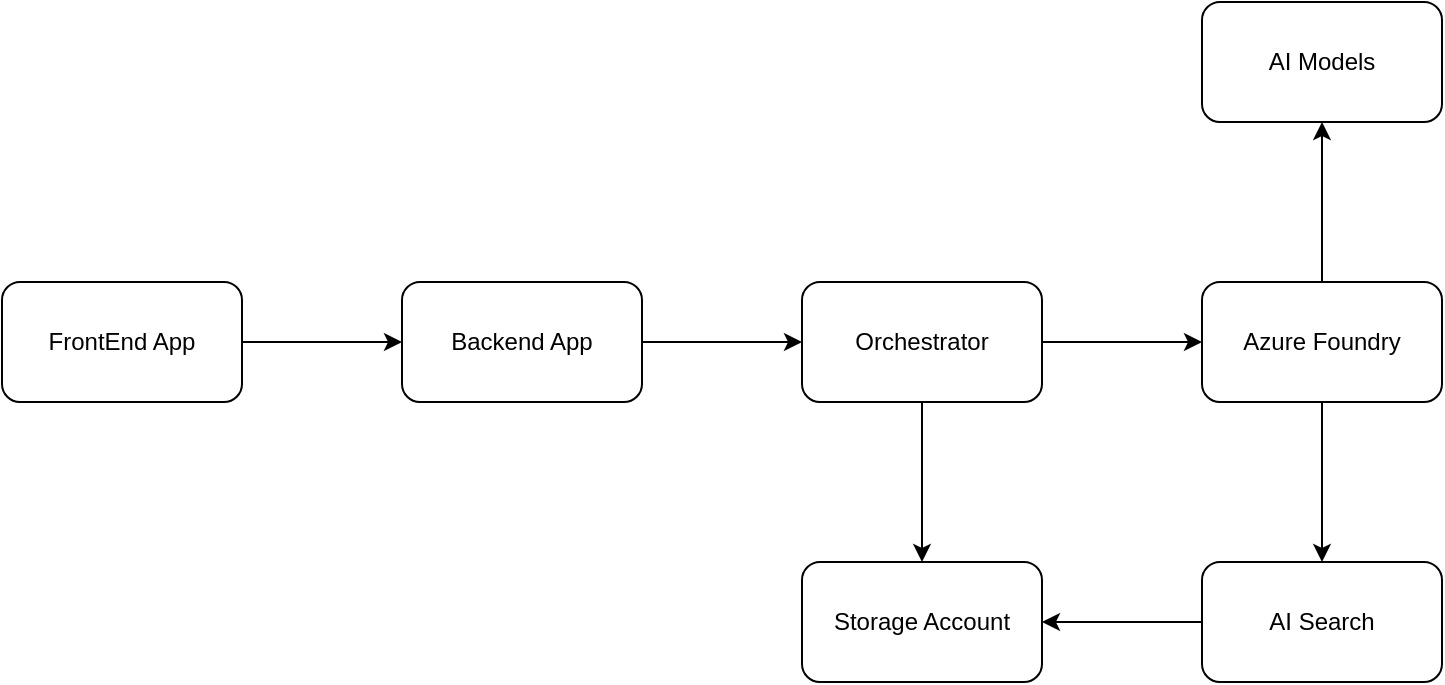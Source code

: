 <mxfile>
    <diagram id="31T-Yre99gskHHKdlrAi" name="Page-1">
        <mxGraphModel dx="746" dy="487" grid="1" gridSize="10" guides="1" tooltips="1" connect="1" arrows="1" fold="1" page="1" pageScale="1" pageWidth="850" pageHeight="1100" math="0" shadow="0">
            <root>
                <mxCell id="0"/>
                <mxCell id="1" parent="0"/>
                <mxCell id="4" value="" style="edgeStyle=none;html=1;" edge="1" parent="1" source="2" target="3">
                    <mxGeometry relative="1" as="geometry"/>
                </mxCell>
                <mxCell id="2" value="FrontEnd App" style="rounded=1;whiteSpace=wrap;html=1;" vertex="1" parent="1">
                    <mxGeometry x="40" y="190" width="120" height="60" as="geometry"/>
                </mxCell>
                <mxCell id="6" value="" style="edgeStyle=none;html=1;" edge="1" parent="1" source="3" target="5">
                    <mxGeometry relative="1" as="geometry"/>
                </mxCell>
                <mxCell id="3" value="Backend App" style="whiteSpace=wrap;html=1;rounded=1;" vertex="1" parent="1">
                    <mxGeometry x="240" y="190" width="120" height="60" as="geometry"/>
                </mxCell>
                <mxCell id="8" value="" style="edgeStyle=none;html=1;" edge="1" parent="1" source="5" target="7">
                    <mxGeometry relative="1" as="geometry"/>
                </mxCell>
                <mxCell id="10" value="" style="edgeStyle=none;html=1;" edge="1" parent="1" source="5" target="9">
                    <mxGeometry relative="1" as="geometry"/>
                </mxCell>
                <mxCell id="5" value="Orchestrator" style="whiteSpace=wrap;html=1;rounded=1;" vertex="1" parent="1">
                    <mxGeometry x="440" y="190" width="120" height="60" as="geometry"/>
                </mxCell>
                <mxCell id="7" value="Storage Account" style="whiteSpace=wrap;html=1;rounded=1;" vertex="1" parent="1">
                    <mxGeometry x="440" y="330" width="120" height="60" as="geometry"/>
                </mxCell>
                <mxCell id="12" value="" style="edgeStyle=none;html=1;" edge="1" parent="1" source="9" target="11">
                    <mxGeometry relative="1" as="geometry"/>
                </mxCell>
                <mxCell id="14" value="" style="edgeStyle=none;html=1;" edge="1" parent="1" source="9" target="13">
                    <mxGeometry relative="1" as="geometry"/>
                </mxCell>
                <mxCell id="9" value="Azure Foundry" style="whiteSpace=wrap;html=1;rounded=1;" vertex="1" parent="1">
                    <mxGeometry x="640" y="190" width="120" height="60" as="geometry"/>
                </mxCell>
                <mxCell id="11" value="AI Models" style="whiteSpace=wrap;html=1;rounded=1;" vertex="1" parent="1">
                    <mxGeometry x="640" y="50" width="120" height="60" as="geometry"/>
                </mxCell>
                <mxCell id="15" style="edgeStyle=none;html=1;entryX=1;entryY=0.5;entryDx=0;entryDy=0;" edge="1" parent="1" source="13" target="7">
                    <mxGeometry relative="1" as="geometry"/>
                </mxCell>
                <mxCell id="13" value="AI Search" style="whiteSpace=wrap;html=1;rounded=1;" vertex="1" parent="1">
                    <mxGeometry x="640" y="330" width="120" height="60" as="geometry"/>
                </mxCell>
            </root>
        </mxGraphModel>
    </diagram>
</mxfile>